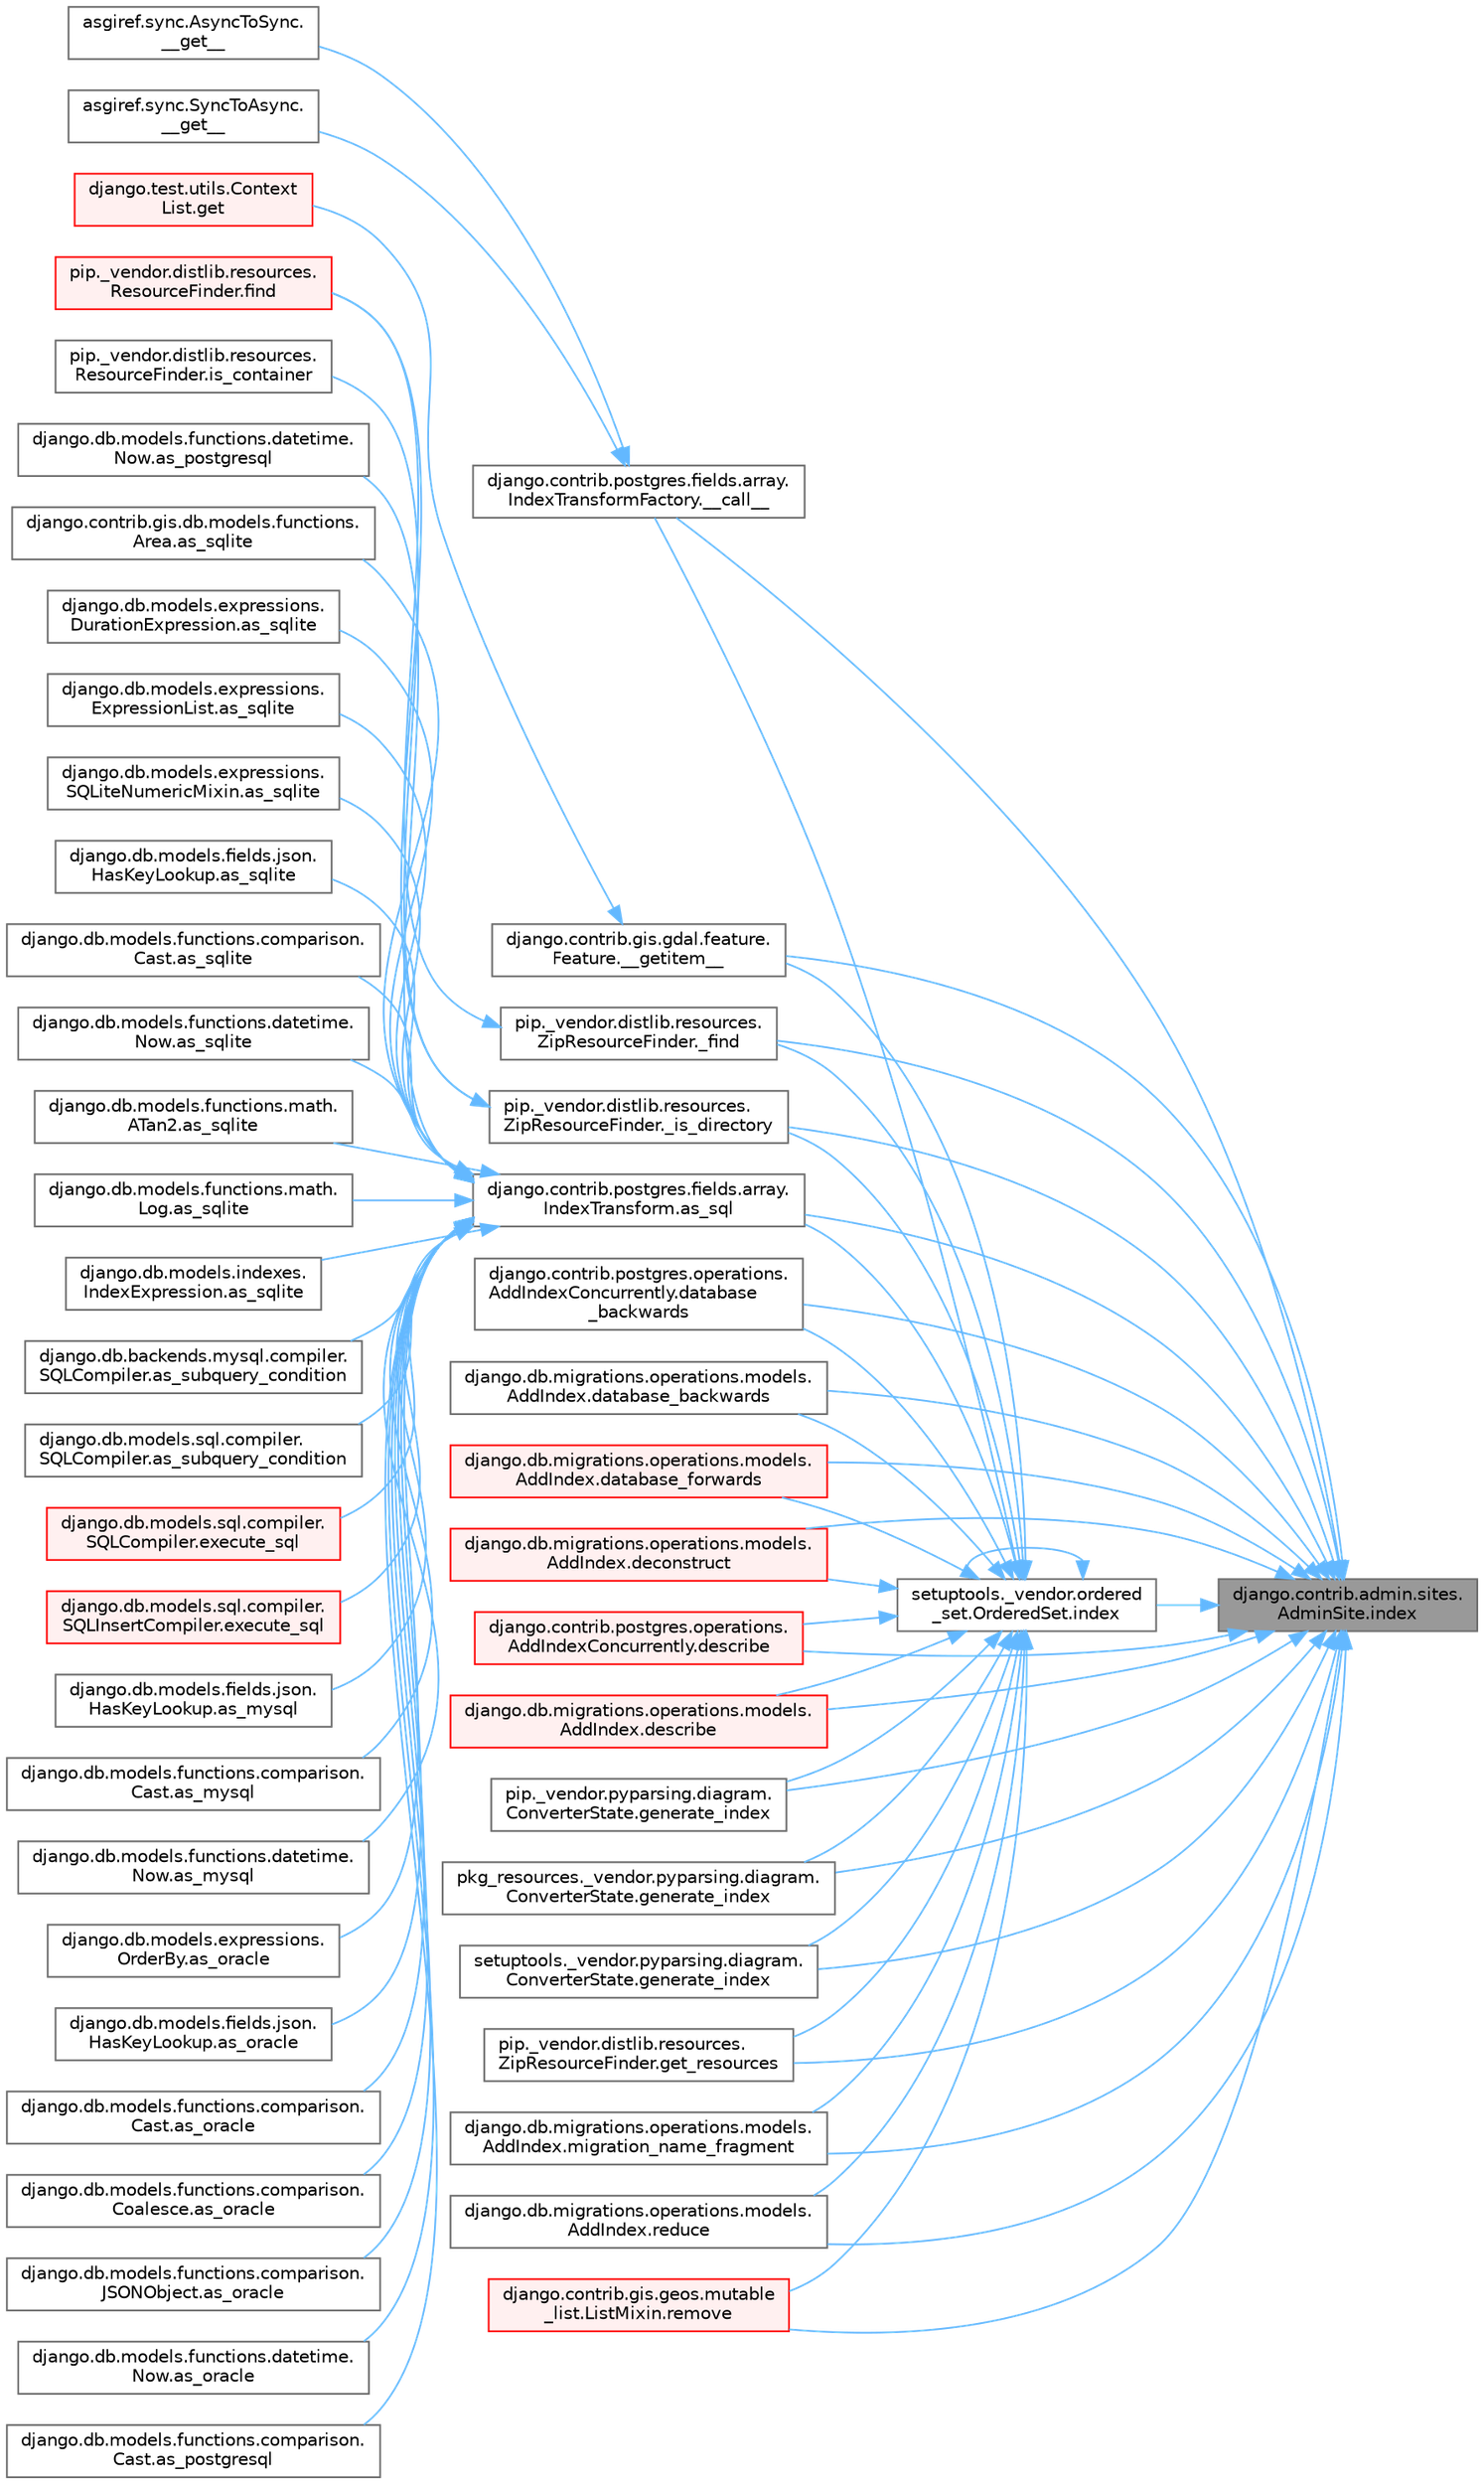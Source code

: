digraph "django.contrib.admin.sites.AdminSite.index"
{
 // LATEX_PDF_SIZE
  bgcolor="transparent";
  edge [fontname=Helvetica,fontsize=10,labelfontname=Helvetica,labelfontsize=10];
  node [fontname=Helvetica,fontsize=10,shape=box,height=0.2,width=0.4];
  rankdir="RL";
  Node1 [id="Node000001",label="django.contrib.admin.sites.\lAdminSite.index",height=0.2,width=0.4,color="gray40", fillcolor="grey60", style="filled", fontcolor="black",tooltip=" "];
  Node1 -> Node2 [id="edge1_Node000001_Node000002",dir="back",color="steelblue1",style="solid",tooltip=" "];
  Node2 [id="Node000002",label="django.contrib.postgres.fields.array.\lIndexTransformFactory.__call__",height=0.2,width=0.4,color="grey40", fillcolor="white", style="filled",URL="$classdjango_1_1contrib_1_1postgres_1_1fields_1_1array_1_1_index_transform_factory.html#a33f045a7af97794cac3f1df22d972635",tooltip=" "];
  Node2 -> Node3 [id="edge2_Node000002_Node000003",dir="back",color="steelblue1",style="solid",tooltip=" "];
  Node3 [id="Node000003",label="asgiref.sync.AsyncToSync.\l__get__",height=0.2,width=0.4,color="grey40", fillcolor="white", style="filled",URL="$classasgiref_1_1sync_1_1_async_to_sync.html#a23e9ef7a73da98dad9e3f4e65846969b",tooltip=" "];
  Node2 -> Node4 [id="edge3_Node000002_Node000004",dir="back",color="steelblue1",style="solid",tooltip=" "];
  Node4 [id="Node000004",label="asgiref.sync.SyncToAsync.\l__get__",height=0.2,width=0.4,color="grey40", fillcolor="white", style="filled",URL="$classasgiref_1_1sync_1_1_sync_to_async.html#aebdfbe3f01079a529fd2f39810597381",tooltip=" "];
  Node1 -> Node5 [id="edge4_Node000001_Node000005",dir="back",color="steelblue1",style="solid",tooltip=" "];
  Node5 [id="Node000005",label="django.contrib.gis.gdal.feature.\lFeature.__getitem__",height=0.2,width=0.4,color="grey40", fillcolor="white", style="filled",URL="$classdjango_1_1contrib_1_1gis_1_1gdal_1_1feature_1_1_feature.html#aae4693a9e667abc1ae43cef10ed648dd",tooltip=" "];
  Node5 -> Node6 [id="edge5_Node000005_Node000006",dir="back",color="steelblue1",style="solid",tooltip=" "];
  Node6 [id="Node000006",label="django.test.utils.Context\lList.get",height=0.2,width=0.4,color="red", fillcolor="#FFF0F0", style="filled",URL="$classdjango_1_1test_1_1utils_1_1_context_list.html#a1797663a8ac92f44dcb9ad281a896842",tooltip=" "];
  Node1 -> Node3150 [id="edge6_Node000001_Node003150",dir="back",color="steelblue1",style="solid",tooltip=" "];
  Node3150 [id="Node003150",label="pip._vendor.distlib.resources.\lZipResourceFinder._find",height=0.2,width=0.4,color="grey40", fillcolor="white", style="filled",URL="$classpip_1_1__vendor_1_1distlib_1_1resources_1_1_zip_resource_finder.html#a57879b360fbd9bfbc21b592644b86289",tooltip=" "];
  Node3150 -> Node3151 [id="edge7_Node003150_Node003151",dir="back",color="steelblue1",style="solid",tooltip=" "];
  Node3151 [id="Node003151",label="pip._vendor.distlib.resources.\lResourceFinder.find",height=0.2,width=0.4,color="red", fillcolor="#FFF0F0", style="filled",URL="$classpip_1_1__vendor_1_1distlib_1_1resources_1_1_resource_finder.html#abad206a30505747120bab223934d4bf5",tooltip=" "];
  Node1 -> Node3162 [id="edge8_Node000001_Node003162",dir="back",color="steelblue1",style="solid",tooltip=" "];
  Node3162 [id="Node003162",label="pip._vendor.distlib.resources.\lZipResourceFinder._is_directory",height=0.2,width=0.4,color="grey40", fillcolor="white", style="filled",URL="$classpip_1_1__vendor_1_1distlib_1_1resources_1_1_zip_resource_finder.html#a0345cc785b803debb71a5b549c75b0d8",tooltip=" "];
  Node3162 -> Node3151 [id="edge9_Node003162_Node003151",dir="back",color="steelblue1",style="solid",tooltip=" "];
  Node3162 -> Node3163 [id="edge10_Node003162_Node003163",dir="back",color="steelblue1",style="solid",tooltip=" "];
  Node3163 [id="Node003163",label="pip._vendor.distlib.resources.\lResourceFinder.is_container",height=0.2,width=0.4,color="grey40", fillcolor="white", style="filled",URL="$classpip_1_1__vendor_1_1distlib_1_1resources_1_1_resource_finder.html#ad276e0f943f151b55f8684bd31847aa3",tooltip=" "];
  Node1 -> Node1234 [id="edge11_Node000001_Node001234",dir="back",color="steelblue1",style="solid",tooltip=" "];
  Node1234 [id="Node001234",label="django.contrib.postgres.fields.array.\lIndexTransform.as_sql",height=0.2,width=0.4,color="grey40", fillcolor="white", style="filled",URL="$classdjango_1_1contrib_1_1postgres_1_1fields_1_1array_1_1_index_transform.html#aa3768b799c70ccd1a20642f974723bc7",tooltip=" "];
  Node1234 -> Node313 [id="edge12_Node001234_Node000313",dir="back",color="steelblue1",style="solid",tooltip=" "];
  Node313 [id="Node000313",label="django.db.models.fields.json.\lHasKeyLookup.as_mysql",height=0.2,width=0.4,color="grey40", fillcolor="white", style="filled",URL="$classdjango_1_1db_1_1models_1_1fields_1_1json_1_1_has_key_lookup.html#a10f67427287f2c0ea32513ca6f481e96",tooltip=" "];
  Node1234 -> Node314 [id="edge13_Node001234_Node000314",dir="back",color="steelblue1",style="solid",tooltip=" "];
  Node314 [id="Node000314",label="django.db.models.functions.comparison.\lCast.as_mysql",height=0.2,width=0.4,color="grey40", fillcolor="white", style="filled",URL="$classdjango_1_1db_1_1models_1_1functions_1_1comparison_1_1_cast.html#a447737891e955909c6a381529a67a84e",tooltip=" "];
  Node1234 -> Node315 [id="edge14_Node001234_Node000315",dir="back",color="steelblue1",style="solid",tooltip=" "];
  Node315 [id="Node000315",label="django.db.models.functions.datetime.\lNow.as_mysql",height=0.2,width=0.4,color="grey40", fillcolor="white", style="filled",URL="$classdjango_1_1db_1_1models_1_1functions_1_1datetime_1_1_now.html#a070a9334fb198086c0c4e96e9725d92b",tooltip=" "];
  Node1234 -> Node305 [id="edge15_Node001234_Node000305",dir="back",color="steelblue1",style="solid",tooltip=" "];
  Node305 [id="Node000305",label="django.db.models.expressions.\lOrderBy.as_oracle",height=0.2,width=0.4,color="grey40", fillcolor="white", style="filled",URL="$classdjango_1_1db_1_1models_1_1expressions_1_1_order_by.html#af9b6ede9b0df85d6bcf54f983b3a8f6a",tooltip=" "];
  Node1234 -> Node316 [id="edge16_Node001234_Node000316",dir="back",color="steelblue1",style="solid",tooltip=" "];
  Node316 [id="Node000316",label="django.db.models.fields.json.\lHasKeyLookup.as_oracle",height=0.2,width=0.4,color="grey40", fillcolor="white", style="filled",URL="$classdjango_1_1db_1_1models_1_1fields_1_1json_1_1_has_key_lookup.html#afbb88aa4fb23b3ec3acdc695c2f52398",tooltip=" "];
  Node1234 -> Node317 [id="edge17_Node001234_Node000317",dir="back",color="steelblue1",style="solid",tooltip=" "];
  Node317 [id="Node000317",label="django.db.models.functions.comparison.\lCast.as_oracle",height=0.2,width=0.4,color="grey40", fillcolor="white", style="filled",URL="$classdjango_1_1db_1_1models_1_1functions_1_1comparison_1_1_cast.html#ad466cd7ca85dc257d9e2718f41a263ec",tooltip=" "];
  Node1234 -> Node306 [id="edge18_Node001234_Node000306",dir="back",color="steelblue1",style="solid",tooltip=" "];
  Node306 [id="Node000306",label="django.db.models.functions.comparison.\lCoalesce.as_oracle",height=0.2,width=0.4,color="grey40", fillcolor="white", style="filled",URL="$classdjango_1_1db_1_1models_1_1functions_1_1comparison_1_1_coalesce.html#a1bbeea180ef3ef4d8ba5d51d33d6ef85",tooltip=" "];
  Node1234 -> Node318 [id="edge19_Node001234_Node000318",dir="back",color="steelblue1",style="solid",tooltip=" "];
  Node318 [id="Node000318",label="django.db.models.functions.comparison.\lJSONObject.as_oracle",height=0.2,width=0.4,color="grey40", fillcolor="white", style="filled",URL="$classdjango_1_1db_1_1models_1_1functions_1_1comparison_1_1_j_s_o_n_object.html#a4b4fa1161d27b0a9bbbdd0370e9af364",tooltip=" "];
  Node1234 -> Node319 [id="edge20_Node001234_Node000319",dir="back",color="steelblue1",style="solid",tooltip=" "];
  Node319 [id="Node000319",label="django.db.models.functions.datetime.\lNow.as_oracle",height=0.2,width=0.4,color="grey40", fillcolor="white", style="filled",URL="$classdjango_1_1db_1_1models_1_1functions_1_1datetime_1_1_now.html#ad5e1ae918a5c4d39f675f98280440538",tooltip=" "];
  Node1234 -> Node320 [id="edge21_Node001234_Node000320",dir="back",color="steelblue1",style="solid",tooltip=" "];
  Node320 [id="Node000320",label="django.db.models.functions.comparison.\lCast.as_postgresql",height=0.2,width=0.4,color="grey40", fillcolor="white", style="filled",URL="$classdjango_1_1db_1_1models_1_1functions_1_1comparison_1_1_cast.html#ae51aa6aa6fe8ca7064d8bca2f8e05188",tooltip=" "];
  Node1234 -> Node321 [id="edge22_Node001234_Node000321",dir="back",color="steelblue1",style="solid",tooltip=" "];
  Node321 [id="Node000321",label="django.db.models.functions.datetime.\lNow.as_postgresql",height=0.2,width=0.4,color="grey40", fillcolor="white", style="filled",URL="$classdjango_1_1db_1_1models_1_1functions_1_1datetime_1_1_now.html#af1402a88867fc6d69f3f56f655f37fca",tooltip=" "];
  Node1234 -> Node322 [id="edge23_Node001234_Node000322",dir="back",color="steelblue1",style="solid",tooltip=" "];
  Node322 [id="Node000322",label="django.contrib.gis.db.models.functions.\lArea.as_sqlite",height=0.2,width=0.4,color="grey40", fillcolor="white", style="filled",URL="$classdjango_1_1contrib_1_1gis_1_1db_1_1models_1_1functions_1_1_area.html#ab8bfa3d35d4368e04318069dd28bd2ca",tooltip=" "];
  Node1234 -> Node323 [id="edge24_Node001234_Node000323",dir="back",color="steelblue1",style="solid",tooltip=" "];
  Node323 [id="Node000323",label="django.db.models.expressions.\lDurationExpression.as_sqlite",height=0.2,width=0.4,color="grey40", fillcolor="white", style="filled",URL="$classdjango_1_1db_1_1models_1_1expressions_1_1_duration_expression.html#a5f33f70ca03904ce9b2e9824652e9fff",tooltip=" "];
  Node1234 -> Node324 [id="edge25_Node001234_Node000324",dir="back",color="steelblue1",style="solid",tooltip=" "];
  Node324 [id="Node000324",label="django.db.models.expressions.\lExpressionList.as_sqlite",height=0.2,width=0.4,color="grey40", fillcolor="white", style="filled",URL="$classdjango_1_1db_1_1models_1_1expressions_1_1_expression_list.html#ae577275a98dec786535830e8d24aa13e",tooltip=" "];
  Node1234 -> Node325 [id="edge26_Node001234_Node000325",dir="back",color="steelblue1",style="solid",tooltip=" "];
  Node325 [id="Node000325",label="django.db.models.expressions.\lSQLiteNumericMixin.as_sqlite",height=0.2,width=0.4,color="grey40", fillcolor="white", style="filled",URL="$classdjango_1_1db_1_1models_1_1expressions_1_1_s_q_lite_numeric_mixin.html#a7c649b97074b00e095c4ee2b3bc62482",tooltip=" "];
  Node1234 -> Node326 [id="edge27_Node001234_Node000326",dir="back",color="steelblue1",style="solid",tooltip=" "];
  Node326 [id="Node000326",label="django.db.models.fields.json.\lHasKeyLookup.as_sqlite",height=0.2,width=0.4,color="grey40", fillcolor="white", style="filled",URL="$classdjango_1_1db_1_1models_1_1fields_1_1json_1_1_has_key_lookup.html#aaa01efd0fa197e203c40f6f05b000141",tooltip=" "];
  Node1234 -> Node327 [id="edge28_Node001234_Node000327",dir="back",color="steelblue1",style="solid",tooltip=" "];
  Node327 [id="Node000327",label="django.db.models.functions.comparison.\lCast.as_sqlite",height=0.2,width=0.4,color="grey40", fillcolor="white", style="filled",URL="$classdjango_1_1db_1_1models_1_1functions_1_1comparison_1_1_cast.html#a1943b51797a168ff6a3ad37005086d8c",tooltip=" "];
  Node1234 -> Node328 [id="edge29_Node001234_Node000328",dir="back",color="steelblue1",style="solid",tooltip=" "];
  Node328 [id="Node000328",label="django.db.models.functions.datetime.\lNow.as_sqlite",height=0.2,width=0.4,color="grey40", fillcolor="white", style="filled",URL="$classdjango_1_1db_1_1models_1_1functions_1_1datetime_1_1_now.html#a5525700866738572645141dd6f2ef41c",tooltip=" "];
  Node1234 -> Node329 [id="edge30_Node001234_Node000329",dir="back",color="steelblue1",style="solid",tooltip=" "];
  Node329 [id="Node000329",label="django.db.models.functions.math.\lATan2.as_sqlite",height=0.2,width=0.4,color="grey40", fillcolor="white", style="filled",URL="$classdjango_1_1db_1_1models_1_1functions_1_1math_1_1_a_tan2.html#ac343d11000341dfc431de19f416ea4b6",tooltip=" "];
  Node1234 -> Node330 [id="edge31_Node001234_Node000330",dir="back",color="steelblue1",style="solid",tooltip=" "];
  Node330 [id="Node000330",label="django.db.models.functions.math.\lLog.as_sqlite",height=0.2,width=0.4,color="grey40", fillcolor="white", style="filled",URL="$classdjango_1_1db_1_1models_1_1functions_1_1math_1_1_log.html#afcc146563033738d87dd1dc17d005111",tooltip=" "];
  Node1234 -> Node331 [id="edge32_Node001234_Node000331",dir="back",color="steelblue1",style="solid",tooltip=" "];
  Node331 [id="Node000331",label="django.db.models.indexes.\lIndexExpression.as_sqlite",height=0.2,width=0.4,color="grey40", fillcolor="white", style="filled",URL="$classdjango_1_1db_1_1models_1_1indexes_1_1_index_expression.html#af6e5b161cb97d0b8bce944455e8e0d53",tooltip=" "];
  Node1234 -> Node332 [id="edge33_Node001234_Node000332",dir="back",color="steelblue1",style="solid",tooltip=" "];
  Node332 [id="Node000332",label="django.db.backends.mysql.compiler.\lSQLCompiler.as_subquery_condition",height=0.2,width=0.4,color="grey40", fillcolor="white", style="filled",URL="$classdjango_1_1db_1_1backends_1_1mysql_1_1compiler_1_1_s_q_l_compiler.html#ab79da4712a24ed75ce13002a54fe8d46",tooltip=" "];
  Node1234 -> Node333 [id="edge34_Node001234_Node000333",dir="back",color="steelblue1",style="solid",tooltip=" "];
  Node333 [id="Node000333",label="django.db.models.sql.compiler.\lSQLCompiler.as_subquery_condition",height=0.2,width=0.4,color="grey40", fillcolor="white", style="filled",URL="$classdjango_1_1db_1_1models_1_1sql_1_1compiler_1_1_s_q_l_compiler.html#a78bdce11e05140ed74db8f5463bedfce",tooltip=" "];
  Node1234 -> Node334 [id="edge35_Node001234_Node000334",dir="back",color="steelblue1",style="solid",tooltip=" "];
  Node334 [id="Node000334",label="django.db.models.sql.compiler.\lSQLCompiler.execute_sql",height=0.2,width=0.4,color="red", fillcolor="#FFF0F0", style="filled",URL="$classdjango_1_1db_1_1models_1_1sql_1_1compiler_1_1_s_q_l_compiler.html#a07cbbc7958a72203f8ebe9ba29b9356f",tooltip=" "];
  Node1234 -> Node338 [id="edge36_Node001234_Node000338",dir="back",color="steelblue1",style="solid",tooltip=" "];
  Node338 [id="Node000338",label="django.db.models.sql.compiler.\lSQLInsertCompiler.execute_sql",height=0.2,width=0.4,color="red", fillcolor="#FFF0F0", style="filled",URL="$classdjango_1_1db_1_1models_1_1sql_1_1compiler_1_1_s_q_l_insert_compiler.html#a59b977e6c439adafa1c3b0092dd7074f",tooltip=" "];
  Node1 -> Node3164 [id="edge37_Node000001_Node003164",dir="back",color="steelblue1",style="solid",tooltip=" "];
  Node3164 [id="Node003164",label="django.contrib.postgres.operations.\lAddIndexConcurrently.database\l_backwards",height=0.2,width=0.4,color="grey40", fillcolor="white", style="filled",URL="$classdjango_1_1contrib_1_1postgres_1_1operations_1_1_add_index_concurrently.html#af21e81c4c8073e6ce6da2490487f417f",tooltip=" "];
  Node1 -> Node3165 [id="edge38_Node000001_Node003165",dir="back",color="steelblue1",style="solid",tooltip=" "];
  Node3165 [id="Node003165",label="django.db.migrations.operations.models.\lAddIndex.database_backwards",height=0.2,width=0.4,color="grey40", fillcolor="white", style="filled",URL="$classdjango_1_1db_1_1migrations_1_1operations_1_1models_1_1_add_index.html#a8bf2b8a59248b5f1e13a4f93f478d5fc",tooltip=" "];
  Node1 -> Node3166 [id="edge39_Node000001_Node003166",dir="back",color="steelblue1",style="solid",tooltip=" "];
  Node3166 [id="Node003166",label="django.db.migrations.operations.models.\lAddIndex.database_forwards",height=0.2,width=0.4,color="red", fillcolor="#FFF0F0", style="filled",URL="$classdjango_1_1db_1_1migrations_1_1operations_1_1models_1_1_add_index.html#a494d51a94cc4a5de6355df751929c35d",tooltip=" "];
  Node1 -> Node3167 [id="edge40_Node000001_Node003167",dir="back",color="steelblue1",style="solid",tooltip=" "];
  Node3167 [id="Node003167",label="django.db.migrations.operations.models.\lAddIndex.deconstruct",height=0.2,width=0.4,color="red", fillcolor="#FFF0F0", style="filled",URL="$classdjango_1_1db_1_1migrations_1_1operations_1_1models_1_1_add_index.html#a0a2edbeacf2565de84f867b03b9b5beb",tooltip=" "];
  Node1 -> Node3168 [id="edge41_Node000001_Node003168",dir="back",color="steelblue1",style="solid",tooltip=" "];
  Node3168 [id="Node003168",label="django.contrib.postgres.operations.\lAddIndexConcurrently.describe",height=0.2,width=0.4,color="red", fillcolor="#FFF0F0", style="filled",URL="$classdjango_1_1contrib_1_1postgres_1_1operations_1_1_add_index_concurrently.html#a84138b3c8346c4ba80783811dce25059",tooltip=" "];
  Node1 -> Node3169 [id="edge42_Node000001_Node003169",dir="back",color="steelblue1",style="solid",tooltip=" "];
  Node3169 [id="Node003169",label="django.db.migrations.operations.models.\lAddIndex.describe",height=0.2,width=0.4,color="red", fillcolor="#FFF0F0", style="filled",URL="$classdjango_1_1db_1_1migrations_1_1operations_1_1models_1_1_add_index.html#af600940898d33e0479390c3fdcb3fdb0",tooltip=" "];
  Node1 -> Node3170 [id="edge43_Node000001_Node003170",dir="back",color="steelblue1",style="solid",tooltip=" "];
  Node3170 [id="Node003170",label="pip._vendor.pyparsing.diagram.\lConverterState.generate_index",height=0.2,width=0.4,color="grey40", fillcolor="white", style="filled",URL="$classpip_1_1__vendor_1_1pyparsing_1_1diagram_1_1_converter_state.html#a6b50b6d16bd485df2ba310e2a01c7141",tooltip=" "];
  Node1 -> Node3171 [id="edge44_Node000001_Node003171",dir="back",color="steelblue1",style="solid",tooltip=" "];
  Node3171 [id="Node003171",label="pkg_resources._vendor.pyparsing.diagram.\lConverterState.generate_index",height=0.2,width=0.4,color="grey40", fillcolor="white", style="filled",URL="$classpkg__resources_1_1__vendor_1_1pyparsing_1_1diagram_1_1_converter_state.html#abddfb4dd2bea3fee1abc2baaddec6a51",tooltip=" "];
  Node1 -> Node3172 [id="edge45_Node000001_Node003172",dir="back",color="steelblue1",style="solid",tooltip=" "];
  Node3172 [id="Node003172",label="setuptools._vendor.pyparsing.diagram.\lConverterState.generate_index",height=0.2,width=0.4,color="grey40", fillcolor="white", style="filled",URL="$classsetuptools_1_1__vendor_1_1pyparsing_1_1diagram_1_1_converter_state.html#a9724b20bc440dfeaf8e815d7d02ca45d",tooltip=" "];
  Node1 -> Node3173 [id="edge46_Node000001_Node003173",dir="back",color="steelblue1",style="solid",tooltip=" "];
  Node3173 [id="Node003173",label="pip._vendor.distlib.resources.\lZipResourceFinder.get_resources",height=0.2,width=0.4,color="grey40", fillcolor="white", style="filled",URL="$classpip_1_1__vendor_1_1distlib_1_1resources_1_1_zip_resource_finder.html#af52a0d940ce1b88d0ee0bd2b3d6fefea",tooltip=" "];
  Node1 -> Node3174 [id="edge47_Node000001_Node003174",dir="back",color="steelblue1",style="solid",tooltip=" "];
  Node3174 [id="Node003174",label="setuptools._vendor.ordered\l_set.OrderedSet.index",height=0.2,width=0.4,color="grey40", fillcolor="white", style="filled",URL="$classsetuptools_1_1__vendor_1_1ordered__set_1_1_ordered_set.html#a3776e1e90eecdc18f016ad695b56723f",tooltip=" "];
  Node3174 -> Node2 [id="edge48_Node003174_Node000002",dir="back",color="steelblue1",style="solid",tooltip=" "];
  Node3174 -> Node5 [id="edge49_Node003174_Node000005",dir="back",color="steelblue1",style="solid",tooltip=" "];
  Node3174 -> Node3150 [id="edge50_Node003174_Node003150",dir="back",color="steelblue1",style="solid",tooltip=" "];
  Node3174 -> Node3162 [id="edge51_Node003174_Node003162",dir="back",color="steelblue1",style="solid",tooltip=" "];
  Node3174 -> Node1234 [id="edge52_Node003174_Node001234",dir="back",color="steelblue1",style="solid",tooltip=" "];
  Node3174 -> Node3164 [id="edge53_Node003174_Node003164",dir="back",color="steelblue1",style="solid",tooltip=" "];
  Node3174 -> Node3165 [id="edge54_Node003174_Node003165",dir="back",color="steelblue1",style="solid",tooltip=" "];
  Node3174 -> Node3166 [id="edge55_Node003174_Node003166",dir="back",color="steelblue1",style="solid",tooltip=" "];
  Node3174 -> Node3167 [id="edge56_Node003174_Node003167",dir="back",color="steelblue1",style="solid",tooltip=" "];
  Node3174 -> Node3168 [id="edge57_Node003174_Node003168",dir="back",color="steelblue1",style="solid",tooltip=" "];
  Node3174 -> Node3169 [id="edge58_Node003174_Node003169",dir="back",color="steelblue1",style="solid",tooltip=" "];
  Node3174 -> Node3170 [id="edge59_Node003174_Node003170",dir="back",color="steelblue1",style="solid",tooltip=" "];
  Node3174 -> Node3171 [id="edge60_Node003174_Node003171",dir="back",color="steelblue1",style="solid",tooltip=" "];
  Node3174 -> Node3172 [id="edge61_Node003174_Node003172",dir="back",color="steelblue1",style="solid",tooltip=" "];
  Node3174 -> Node3173 [id="edge62_Node003174_Node003173",dir="back",color="steelblue1",style="solid",tooltip=" "];
  Node3174 -> Node3174 [id="edge63_Node003174_Node003174",dir="back",color="steelblue1",style="solid",tooltip=" "];
  Node3174 -> Node3175 [id="edge64_Node003174_Node003175",dir="back",color="steelblue1",style="solid",tooltip=" "];
  Node3175 [id="Node003175",label="django.db.migrations.operations.models.\lAddIndex.migration_name_fragment",height=0.2,width=0.4,color="grey40", fillcolor="white", style="filled",URL="$classdjango_1_1db_1_1migrations_1_1operations_1_1models_1_1_add_index.html#af97c1557b00ac3df386dce39dca6d62a",tooltip=" "];
  Node3174 -> Node3176 [id="edge65_Node003174_Node003176",dir="back",color="steelblue1",style="solid",tooltip=" "];
  Node3176 [id="Node003176",label="django.db.migrations.operations.models.\lAddIndex.reduce",height=0.2,width=0.4,color="grey40", fillcolor="white", style="filled",URL="$classdjango_1_1db_1_1migrations_1_1operations_1_1models_1_1_add_index.html#afcdc7f78bcf2f61f33d6ac5e8d99d768",tooltip=" "];
  Node3174 -> Node3177 [id="edge66_Node003174_Node003177",dir="back",color="steelblue1",style="solid",tooltip=" "];
  Node3177 [id="Node003177",label="django.contrib.gis.geos.mutable\l_list.ListMixin.remove",height=0.2,width=0.4,color="red", fillcolor="#FFF0F0", style="filled",URL="$classdjango_1_1contrib_1_1gis_1_1geos_1_1mutable__list_1_1_list_mixin.html#ade74af9abc20e0c859f0e17a689947b7",tooltip=" "];
  Node1 -> Node3175 [id="edge67_Node000001_Node003175",dir="back",color="steelblue1",style="solid",tooltip=" "];
  Node1 -> Node3176 [id="edge68_Node000001_Node003176",dir="back",color="steelblue1",style="solid",tooltip=" "];
  Node1 -> Node3177 [id="edge69_Node000001_Node003177",dir="back",color="steelblue1",style="solid",tooltip=" "];
}
